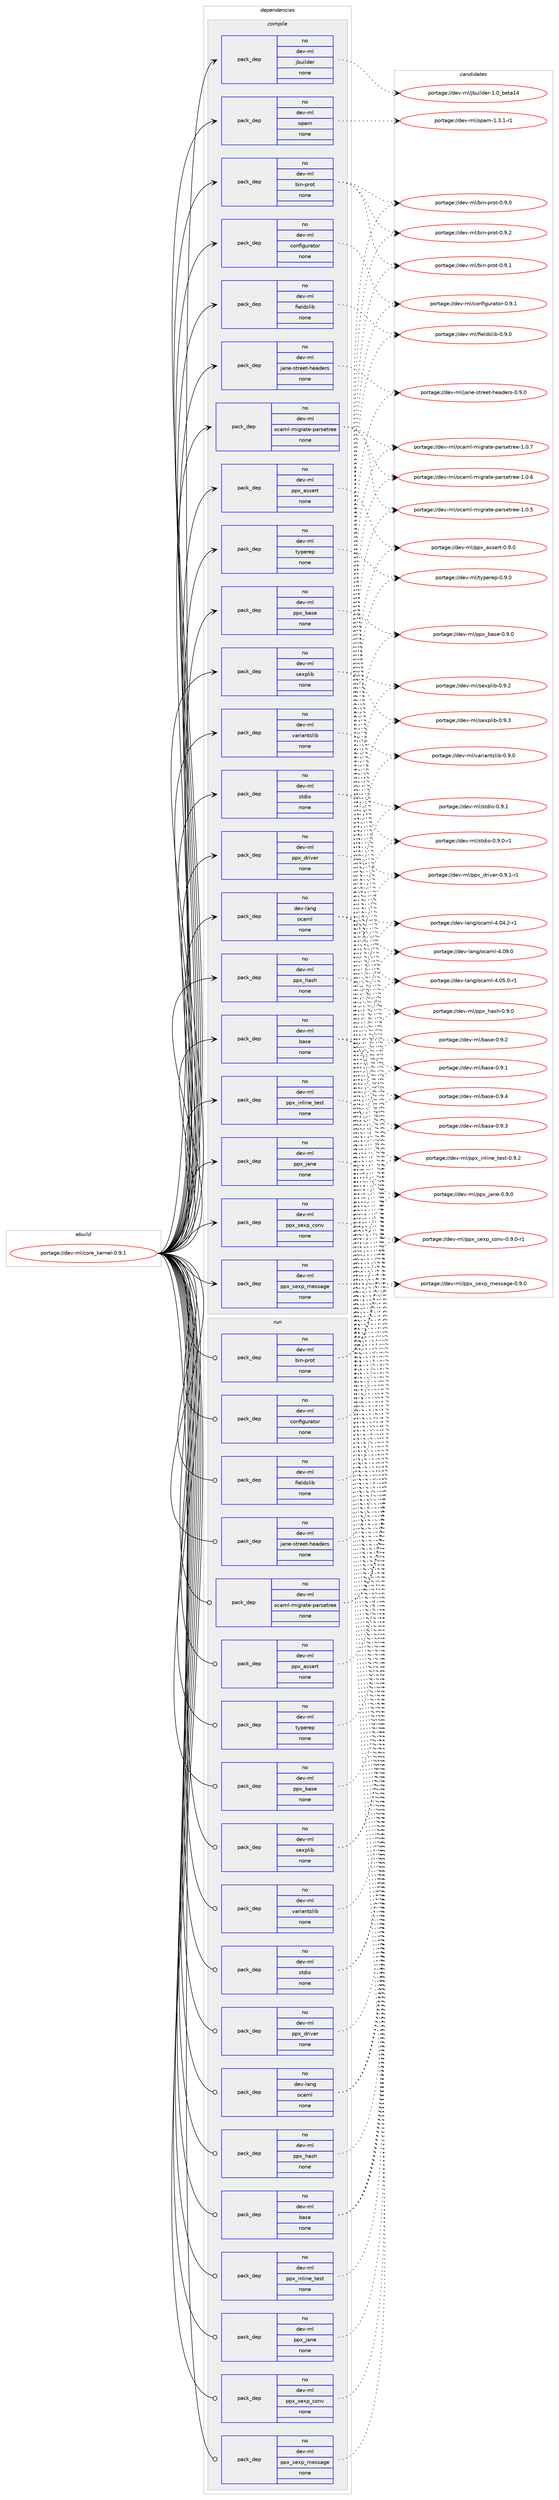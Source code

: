 digraph prolog {

# *************
# Graph options
# *************

newrank=true;
concentrate=true;
compound=true;
graph [rankdir=LR,fontname=Helvetica,fontsize=10,ranksep=1.5];#, ranksep=2.5, nodesep=0.2];
edge  [arrowhead=vee];
node  [fontname=Helvetica,fontsize=10];

# **********
# The ebuild
# **********

subgraph cluster_leftcol {
color=gray;
label=<<i>ebuild</i>>;
id [label="portage://dev-ml/core_kernel-0.9.1", color=red, width=4, href="../dev-ml/core_kernel-0.9.1.svg"];
}

# ****************
# The dependencies
# ****************

subgraph cluster_midcol {
color=gray;
label=<<i>dependencies</i>>;
subgraph cluster_compile {
fillcolor="#eeeeee";
style=filled;
label=<<i>compile</i>>;
subgraph pack376020 {
dependency504185 [label=<<TABLE BORDER="0" CELLBORDER="1" CELLSPACING="0" CELLPADDING="4" WIDTH="220"><TR><TD ROWSPAN="6" CELLPADDING="30">pack_dep</TD></TR><TR><TD WIDTH="110">no</TD></TR><TR><TD>dev-lang</TD></TR><TR><TD>ocaml</TD></TR><TR><TD>none</TD></TR><TR><TD></TD></TR></TABLE>>, shape=none, color=blue];
}
id:e -> dependency504185:w [weight=20,style="solid",arrowhead="vee"];
subgraph pack376021 {
dependency504186 [label=<<TABLE BORDER="0" CELLBORDER="1" CELLSPACING="0" CELLPADDING="4" WIDTH="220"><TR><TD ROWSPAN="6" CELLPADDING="30">pack_dep</TD></TR><TR><TD WIDTH="110">no</TD></TR><TR><TD>dev-ml</TD></TR><TR><TD>base</TD></TR><TR><TD>none</TD></TR><TR><TD></TD></TR></TABLE>>, shape=none, color=blue];
}
id:e -> dependency504186:w [weight=20,style="solid",arrowhead="vee"];
subgraph pack376022 {
dependency504187 [label=<<TABLE BORDER="0" CELLBORDER="1" CELLSPACING="0" CELLPADDING="4" WIDTH="220"><TR><TD ROWSPAN="6" CELLPADDING="30">pack_dep</TD></TR><TR><TD WIDTH="110">no</TD></TR><TR><TD>dev-ml</TD></TR><TR><TD>bin-prot</TD></TR><TR><TD>none</TD></TR><TR><TD></TD></TR></TABLE>>, shape=none, color=blue];
}
id:e -> dependency504187:w [weight=20,style="solid",arrowhead="vee"];
subgraph pack376023 {
dependency504188 [label=<<TABLE BORDER="0" CELLBORDER="1" CELLSPACING="0" CELLPADDING="4" WIDTH="220"><TR><TD ROWSPAN="6" CELLPADDING="30">pack_dep</TD></TR><TR><TD WIDTH="110">no</TD></TR><TR><TD>dev-ml</TD></TR><TR><TD>configurator</TD></TR><TR><TD>none</TD></TR><TR><TD></TD></TR></TABLE>>, shape=none, color=blue];
}
id:e -> dependency504188:w [weight=20,style="solid",arrowhead="vee"];
subgraph pack376024 {
dependency504189 [label=<<TABLE BORDER="0" CELLBORDER="1" CELLSPACING="0" CELLPADDING="4" WIDTH="220"><TR><TD ROWSPAN="6" CELLPADDING="30">pack_dep</TD></TR><TR><TD WIDTH="110">no</TD></TR><TR><TD>dev-ml</TD></TR><TR><TD>fieldslib</TD></TR><TR><TD>none</TD></TR><TR><TD></TD></TR></TABLE>>, shape=none, color=blue];
}
id:e -> dependency504189:w [weight=20,style="solid",arrowhead="vee"];
subgraph pack376025 {
dependency504190 [label=<<TABLE BORDER="0" CELLBORDER="1" CELLSPACING="0" CELLPADDING="4" WIDTH="220"><TR><TD ROWSPAN="6" CELLPADDING="30">pack_dep</TD></TR><TR><TD WIDTH="110">no</TD></TR><TR><TD>dev-ml</TD></TR><TR><TD>jane-street-headers</TD></TR><TR><TD>none</TD></TR><TR><TD></TD></TR></TABLE>>, shape=none, color=blue];
}
id:e -> dependency504190:w [weight=20,style="solid",arrowhead="vee"];
subgraph pack376026 {
dependency504191 [label=<<TABLE BORDER="0" CELLBORDER="1" CELLSPACING="0" CELLPADDING="4" WIDTH="220"><TR><TD ROWSPAN="6" CELLPADDING="30">pack_dep</TD></TR><TR><TD WIDTH="110">no</TD></TR><TR><TD>dev-ml</TD></TR><TR><TD>jbuilder</TD></TR><TR><TD>none</TD></TR><TR><TD></TD></TR></TABLE>>, shape=none, color=blue];
}
id:e -> dependency504191:w [weight=20,style="solid",arrowhead="vee"];
subgraph pack376027 {
dependency504192 [label=<<TABLE BORDER="0" CELLBORDER="1" CELLSPACING="0" CELLPADDING="4" WIDTH="220"><TR><TD ROWSPAN="6" CELLPADDING="30">pack_dep</TD></TR><TR><TD WIDTH="110">no</TD></TR><TR><TD>dev-ml</TD></TR><TR><TD>ocaml-migrate-parsetree</TD></TR><TR><TD>none</TD></TR><TR><TD></TD></TR></TABLE>>, shape=none, color=blue];
}
id:e -> dependency504192:w [weight=20,style="solid",arrowhead="vee"];
subgraph pack376028 {
dependency504193 [label=<<TABLE BORDER="0" CELLBORDER="1" CELLSPACING="0" CELLPADDING="4" WIDTH="220"><TR><TD ROWSPAN="6" CELLPADDING="30">pack_dep</TD></TR><TR><TD WIDTH="110">no</TD></TR><TR><TD>dev-ml</TD></TR><TR><TD>opam</TD></TR><TR><TD>none</TD></TR><TR><TD></TD></TR></TABLE>>, shape=none, color=blue];
}
id:e -> dependency504193:w [weight=20,style="solid",arrowhead="vee"];
subgraph pack376029 {
dependency504194 [label=<<TABLE BORDER="0" CELLBORDER="1" CELLSPACING="0" CELLPADDING="4" WIDTH="220"><TR><TD ROWSPAN="6" CELLPADDING="30">pack_dep</TD></TR><TR><TD WIDTH="110">no</TD></TR><TR><TD>dev-ml</TD></TR><TR><TD>ppx_assert</TD></TR><TR><TD>none</TD></TR><TR><TD></TD></TR></TABLE>>, shape=none, color=blue];
}
id:e -> dependency504194:w [weight=20,style="solid",arrowhead="vee"];
subgraph pack376030 {
dependency504195 [label=<<TABLE BORDER="0" CELLBORDER="1" CELLSPACING="0" CELLPADDING="4" WIDTH="220"><TR><TD ROWSPAN="6" CELLPADDING="30">pack_dep</TD></TR><TR><TD WIDTH="110">no</TD></TR><TR><TD>dev-ml</TD></TR><TR><TD>ppx_base</TD></TR><TR><TD>none</TD></TR><TR><TD></TD></TR></TABLE>>, shape=none, color=blue];
}
id:e -> dependency504195:w [weight=20,style="solid",arrowhead="vee"];
subgraph pack376031 {
dependency504196 [label=<<TABLE BORDER="0" CELLBORDER="1" CELLSPACING="0" CELLPADDING="4" WIDTH="220"><TR><TD ROWSPAN="6" CELLPADDING="30">pack_dep</TD></TR><TR><TD WIDTH="110">no</TD></TR><TR><TD>dev-ml</TD></TR><TR><TD>ppx_driver</TD></TR><TR><TD>none</TD></TR><TR><TD></TD></TR></TABLE>>, shape=none, color=blue];
}
id:e -> dependency504196:w [weight=20,style="solid",arrowhead="vee"];
subgraph pack376032 {
dependency504197 [label=<<TABLE BORDER="0" CELLBORDER="1" CELLSPACING="0" CELLPADDING="4" WIDTH="220"><TR><TD ROWSPAN="6" CELLPADDING="30">pack_dep</TD></TR><TR><TD WIDTH="110">no</TD></TR><TR><TD>dev-ml</TD></TR><TR><TD>ppx_hash</TD></TR><TR><TD>none</TD></TR><TR><TD></TD></TR></TABLE>>, shape=none, color=blue];
}
id:e -> dependency504197:w [weight=20,style="solid",arrowhead="vee"];
subgraph pack376033 {
dependency504198 [label=<<TABLE BORDER="0" CELLBORDER="1" CELLSPACING="0" CELLPADDING="4" WIDTH="220"><TR><TD ROWSPAN="6" CELLPADDING="30">pack_dep</TD></TR><TR><TD WIDTH="110">no</TD></TR><TR><TD>dev-ml</TD></TR><TR><TD>ppx_inline_test</TD></TR><TR><TD>none</TD></TR><TR><TD></TD></TR></TABLE>>, shape=none, color=blue];
}
id:e -> dependency504198:w [weight=20,style="solid",arrowhead="vee"];
subgraph pack376034 {
dependency504199 [label=<<TABLE BORDER="0" CELLBORDER="1" CELLSPACING="0" CELLPADDING="4" WIDTH="220"><TR><TD ROWSPAN="6" CELLPADDING="30">pack_dep</TD></TR><TR><TD WIDTH="110">no</TD></TR><TR><TD>dev-ml</TD></TR><TR><TD>ppx_jane</TD></TR><TR><TD>none</TD></TR><TR><TD></TD></TR></TABLE>>, shape=none, color=blue];
}
id:e -> dependency504199:w [weight=20,style="solid",arrowhead="vee"];
subgraph pack376035 {
dependency504200 [label=<<TABLE BORDER="0" CELLBORDER="1" CELLSPACING="0" CELLPADDING="4" WIDTH="220"><TR><TD ROWSPAN="6" CELLPADDING="30">pack_dep</TD></TR><TR><TD WIDTH="110">no</TD></TR><TR><TD>dev-ml</TD></TR><TR><TD>ppx_sexp_conv</TD></TR><TR><TD>none</TD></TR><TR><TD></TD></TR></TABLE>>, shape=none, color=blue];
}
id:e -> dependency504200:w [weight=20,style="solid",arrowhead="vee"];
subgraph pack376036 {
dependency504201 [label=<<TABLE BORDER="0" CELLBORDER="1" CELLSPACING="0" CELLPADDING="4" WIDTH="220"><TR><TD ROWSPAN="6" CELLPADDING="30">pack_dep</TD></TR><TR><TD WIDTH="110">no</TD></TR><TR><TD>dev-ml</TD></TR><TR><TD>ppx_sexp_message</TD></TR><TR><TD>none</TD></TR><TR><TD></TD></TR></TABLE>>, shape=none, color=blue];
}
id:e -> dependency504201:w [weight=20,style="solid",arrowhead="vee"];
subgraph pack376037 {
dependency504202 [label=<<TABLE BORDER="0" CELLBORDER="1" CELLSPACING="0" CELLPADDING="4" WIDTH="220"><TR><TD ROWSPAN="6" CELLPADDING="30">pack_dep</TD></TR><TR><TD WIDTH="110">no</TD></TR><TR><TD>dev-ml</TD></TR><TR><TD>sexplib</TD></TR><TR><TD>none</TD></TR><TR><TD></TD></TR></TABLE>>, shape=none, color=blue];
}
id:e -> dependency504202:w [weight=20,style="solid",arrowhead="vee"];
subgraph pack376038 {
dependency504203 [label=<<TABLE BORDER="0" CELLBORDER="1" CELLSPACING="0" CELLPADDING="4" WIDTH="220"><TR><TD ROWSPAN="6" CELLPADDING="30">pack_dep</TD></TR><TR><TD WIDTH="110">no</TD></TR><TR><TD>dev-ml</TD></TR><TR><TD>stdio</TD></TR><TR><TD>none</TD></TR><TR><TD></TD></TR></TABLE>>, shape=none, color=blue];
}
id:e -> dependency504203:w [weight=20,style="solid",arrowhead="vee"];
subgraph pack376039 {
dependency504204 [label=<<TABLE BORDER="0" CELLBORDER="1" CELLSPACING="0" CELLPADDING="4" WIDTH="220"><TR><TD ROWSPAN="6" CELLPADDING="30">pack_dep</TD></TR><TR><TD WIDTH="110">no</TD></TR><TR><TD>dev-ml</TD></TR><TR><TD>typerep</TD></TR><TR><TD>none</TD></TR><TR><TD></TD></TR></TABLE>>, shape=none, color=blue];
}
id:e -> dependency504204:w [weight=20,style="solid",arrowhead="vee"];
subgraph pack376040 {
dependency504205 [label=<<TABLE BORDER="0" CELLBORDER="1" CELLSPACING="0" CELLPADDING="4" WIDTH="220"><TR><TD ROWSPAN="6" CELLPADDING="30">pack_dep</TD></TR><TR><TD WIDTH="110">no</TD></TR><TR><TD>dev-ml</TD></TR><TR><TD>variantslib</TD></TR><TR><TD>none</TD></TR><TR><TD></TD></TR></TABLE>>, shape=none, color=blue];
}
id:e -> dependency504205:w [weight=20,style="solid",arrowhead="vee"];
}
subgraph cluster_compileandrun {
fillcolor="#eeeeee";
style=filled;
label=<<i>compile and run</i>>;
}
subgraph cluster_run {
fillcolor="#eeeeee";
style=filled;
label=<<i>run</i>>;
subgraph pack376041 {
dependency504206 [label=<<TABLE BORDER="0" CELLBORDER="1" CELLSPACING="0" CELLPADDING="4" WIDTH="220"><TR><TD ROWSPAN="6" CELLPADDING="30">pack_dep</TD></TR><TR><TD WIDTH="110">no</TD></TR><TR><TD>dev-lang</TD></TR><TR><TD>ocaml</TD></TR><TR><TD>none</TD></TR><TR><TD></TD></TR></TABLE>>, shape=none, color=blue];
}
id:e -> dependency504206:w [weight=20,style="solid",arrowhead="odot"];
subgraph pack376042 {
dependency504207 [label=<<TABLE BORDER="0" CELLBORDER="1" CELLSPACING="0" CELLPADDING="4" WIDTH="220"><TR><TD ROWSPAN="6" CELLPADDING="30">pack_dep</TD></TR><TR><TD WIDTH="110">no</TD></TR><TR><TD>dev-ml</TD></TR><TR><TD>base</TD></TR><TR><TD>none</TD></TR><TR><TD></TD></TR></TABLE>>, shape=none, color=blue];
}
id:e -> dependency504207:w [weight=20,style="solid",arrowhead="odot"];
subgraph pack376043 {
dependency504208 [label=<<TABLE BORDER="0" CELLBORDER="1" CELLSPACING="0" CELLPADDING="4" WIDTH="220"><TR><TD ROWSPAN="6" CELLPADDING="30">pack_dep</TD></TR><TR><TD WIDTH="110">no</TD></TR><TR><TD>dev-ml</TD></TR><TR><TD>bin-prot</TD></TR><TR><TD>none</TD></TR><TR><TD></TD></TR></TABLE>>, shape=none, color=blue];
}
id:e -> dependency504208:w [weight=20,style="solid",arrowhead="odot"];
subgraph pack376044 {
dependency504209 [label=<<TABLE BORDER="0" CELLBORDER="1" CELLSPACING="0" CELLPADDING="4" WIDTH="220"><TR><TD ROWSPAN="6" CELLPADDING="30">pack_dep</TD></TR><TR><TD WIDTH="110">no</TD></TR><TR><TD>dev-ml</TD></TR><TR><TD>configurator</TD></TR><TR><TD>none</TD></TR><TR><TD></TD></TR></TABLE>>, shape=none, color=blue];
}
id:e -> dependency504209:w [weight=20,style="solid",arrowhead="odot"];
subgraph pack376045 {
dependency504210 [label=<<TABLE BORDER="0" CELLBORDER="1" CELLSPACING="0" CELLPADDING="4" WIDTH="220"><TR><TD ROWSPAN="6" CELLPADDING="30">pack_dep</TD></TR><TR><TD WIDTH="110">no</TD></TR><TR><TD>dev-ml</TD></TR><TR><TD>fieldslib</TD></TR><TR><TD>none</TD></TR><TR><TD></TD></TR></TABLE>>, shape=none, color=blue];
}
id:e -> dependency504210:w [weight=20,style="solid",arrowhead="odot"];
subgraph pack376046 {
dependency504211 [label=<<TABLE BORDER="0" CELLBORDER="1" CELLSPACING="0" CELLPADDING="4" WIDTH="220"><TR><TD ROWSPAN="6" CELLPADDING="30">pack_dep</TD></TR><TR><TD WIDTH="110">no</TD></TR><TR><TD>dev-ml</TD></TR><TR><TD>jane-street-headers</TD></TR><TR><TD>none</TD></TR><TR><TD></TD></TR></TABLE>>, shape=none, color=blue];
}
id:e -> dependency504211:w [weight=20,style="solid",arrowhead="odot"];
subgraph pack376047 {
dependency504212 [label=<<TABLE BORDER="0" CELLBORDER="1" CELLSPACING="0" CELLPADDING="4" WIDTH="220"><TR><TD ROWSPAN="6" CELLPADDING="30">pack_dep</TD></TR><TR><TD WIDTH="110">no</TD></TR><TR><TD>dev-ml</TD></TR><TR><TD>ocaml-migrate-parsetree</TD></TR><TR><TD>none</TD></TR><TR><TD></TD></TR></TABLE>>, shape=none, color=blue];
}
id:e -> dependency504212:w [weight=20,style="solid",arrowhead="odot"];
subgraph pack376048 {
dependency504213 [label=<<TABLE BORDER="0" CELLBORDER="1" CELLSPACING="0" CELLPADDING="4" WIDTH="220"><TR><TD ROWSPAN="6" CELLPADDING="30">pack_dep</TD></TR><TR><TD WIDTH="110">no</TD></TR><TR><TD>dev-ml</TD></TR><TR><TD>ppx_assert</TD></TR><TR><TD>none</TD></TR><TR><TD></TD></TR></TABLE>>, shape=none, color=blue];
}
id:e -> dependency504213:w [weight=20,style="solid",arrowhead="odot"];
subgraph pack376049 {
dependency504214 [label=<<TABLE BORDER="0" CELLBORDER="1" CELLSPACING="0" CELLPADDING="4" WIDTH="220"><TR><TD ROWSPAN="6" CELLPADDING="30">pack_dep</TD></TR><TR><TD WIDTH="110">no</TD></TR><TR><TD>dev-ml</TD></TR><TR><TD>ppx_base</TD></TR><TR><TD>none</TD></TR><TR><TD></TD></TR></TABLE>>, shape=none, color=blue];
}
id:e -> dependency504214:w [weight=20,style="solid",arrowhead="odot"];
subgraph pack376050 {
dependency504215 [label=<<TABLE BORDER="0" CELLBORDER="1" CELLSPACING="0" CELLPADDING="4" WIDTH="220"><TR><TD ROWSPAN="6" CELLPADDING="30">pack_dep</TD></TR><TR><TD WIDTH="110">no</TD></TR><TR><TD>dev-ml</TD></TR><TR><TD>ppx_driver</TD></TR><TR><TD>none</TD></TR><TR><TD></TD></TR></TABLE>>, shape=none, color=blue];
}
id:e -> dependency504215:w [weight=20,style="solid",arrowhead="odot"];
subgraph pack376051 {
dependency504216 [label=<<TABLE BORDER="0" CELLBORDER="1" CELLSPACING="0" CELLPADDING="4" WIDTH="220"><TR><TD ROWSPAN="6" CELLPADDING="30">pack_dep</TD></TR><TR><TD WIDTH="110">no</TD></TR><TR><TD>dev-ml</TD></TR><TR><TD>ppx_hash</TD></TR><TR><TD>none</TD></TR><TR><TD></TD></TR></TABLE>>, shape=none, color=blue];
}
id:e -> dependency504216:w [weight=20,style="solid",arrowhead="odot"];
subgraph pack376052 {
dependency504217 [label=<<TABLE BORDER="0" CELLBORDER="1" CELLSPACING="0" CELLPADDING="4" WIDTH="220"><TR><TD ROWSPAN="6" CELLPADDING="30">pack_dep</TD></TR><TR><TD WIDTH="110">no</TD></TR><TR><TD>dev-ml</TD></TR><TR><TD>ppx_inline_test</TD></TR><TR><TD>none</TD></TR><TR><TD></TD></TR></TABLE>>, shape=none, color=blue];
}
id:e -> dependency504217:w [weight=20,style="solid",arrowhead="odot"];
subgraph pack376053 {
dependency504218 [label=<<TABLE BORDER="0" CELLBORDER="1" CELLSPACING="0" CELLPADDING="4" WIDTH="220"><TR><TD ROWSPAN="6" CELLPADDING="30">pack_dep</TD></TR><TR><TD WIDTH="110">no</TD></TR><TR><TD>dev-ml</TD></TR><TR><TD>ppx_jane</TD></TR><TR><TD>none</TD></TR><TR><TD></TD></TR></TABLE>>, shape=none, color=blue];
}
id:e -> dependency504218:w [weight=20,style="solid",arrowhead="odot"];
subgraph pack376054 {
dependency504219 [label=<<TABLE BORDER="0" CELLBORDER="1" CELLSPACING="0" CELLPADDING="4" WIDTH="220"><TR><TD ROWSPAN="6" CELLPADDING="30">pack_dep</TD></TR><TR><TD WIDTH="110">no</TD></TR><TR><TD>dev-ml</TD></TR><TR><TD>ppx_sexp_conv</TD></TR><TR><TD>none</TD></TR><TR><TD></TD></TR></TABLE>>, shape=none, color=blue];
}
id:e -> dependency504219:w [weight=20,style="solid",arrowhead="odot"];
subgraph pack376055 {
dependency504220 [label=<<TABLE BORDER="0" CELLBORDER="1" CELLSPACING="0" CELLPADDING="4" WIDTH="220"><TR><TD ROWSPAN="6" CELLPADDING="30">pack_dep</TD></TR><TR><TD WIDTH="110">no</TD></TR><TR><TD>dev-ml</TD></TR><TR><TD>ppx_sexp_message</TD></TR><TR><TD>none</TD></TR><TR><TD></TD></TR></TABLE>>, shape=none, color=blue];
}
id:e -> dependency504220:w [weight=20,style="solid",arrowhead="odot"];
subgraph pack376056 {
dependency504221 [label=<<TABLE BORDER="0" CELLBORDER="1" CELLSPACING="0" CELLPADDING="4" WIDTH="220"><TR><TD ROWSPAN="6" CELLPADDING="30">pack_dep</TD></TR><TR><TD WIDTH="110">no</TD></TR><TR><TD>dev-ml</TD></TR><TR><TD>sexplib</TD></TR><TR><TD>none</TD></TR><TR><TD></TD></TR></TABLE>>, shape=none, color=blue];
}
id:e -> dependency504221:w [weight=20,style="solid",arrowhead="odot"];
subgraph pack376057 {
dependency504222 [label=<<TABLE BORDER="0" CELLBORDER="1" CELLSPACING="0" CELLPADDING="4" WIDTH="220"><TR><TD ROWSPAN="6" CELLPADDING="30">pack_dep</TD></TR><TR><TD WIDTH="110">no</TD></TR><TR><TD>dev-ml</TD></TR><TR><TD>stdio</TD></TR><TR><TD>none</TD></TR><TR><TD></TD></TR></TABLE>>, shape=none, color=blue];
}
id:e -> dependency504222:w [weight=20,style="solid",arrowhead="odot"];
subgraph pack376058 {
dependency504223 [label=<<TABLE BORDER="0" CELLBORDER="1" CELLSPACING="0" CELLPADDING="4" WIDTH="220"><TR><TD ROWSPAN="6" CELLPADDING="30">pack_dep</TD></TR><TR><TD WIDTH="110">no</TD></TR><TR><TD>dev-ml</TD></TR><TR><TD>typerep</TD></TR><TR><TD>none</TD></TR><TR><TD></TD></TR></TABLE>>, shape=none, color=blue];
}
id:e -> dependency504223:w [weight=20,style="solid",arrowhead="odot"];
subgraph pack376059 {
dependency504224 [label=<<TABLE BORDER="0" CELLBORDER="1" CELLSPACING="0" CELLPADDING="4" WIDTH="220"><TR><TD ROWSPAN="6" CELLPADDING="30">pack_dep</TD></TR><TR><TD WIDTH="110">no</TD></TR><TR><TD>dev-ml</TD></TR><TR><TD>variantslib</TD></TR><TR><TD>none</TD></TR><TR><TD></TD></TR></TABLE>>, shape=none, color=blue];
}
id:e -> dependency504224:w [weight=20,style="solid",arrowhead="odot"];
}
}

# **************
# The candidates
# **************

subgraph cluster_choices {
rank=same;
color=gray;
label=<<i>candidates</i>>;

subgraph choice376020 {
color=black;
nodesep=1;
choice100101118451089711010347111999710910845524648574648 [label="portage://dev-lang/ocaml-4.09.0", color=red, width=4,href="../dev-lang/ocaml-4.09.0.svg"];
choice1001011184510897110103471119997109108455246485346484511449 [label="portage://dev-lang/ocaml-4.05.0-r1", color=red, width=4,href="../dev-lang/ocaml-4.05.0-r1.svg"];
choice1001011184510897110103471119997109108455246485246504511449 [label="portage://dev-lang/ocaml-4.04.2-r1", color=red, width=4,href="../dev-lang/ocaml-4.04.2-r1.svg"];
dependency504185:e -> choice100101118451089711010347111999710910845524648574648:w [style=dotted,weight="100"];
dependency504185:e -> choice1001011184510897110103471119997109108455246485346484511449:w [style=dotted,weight="100"];
dependency504185:e -> choice1001011184510897110103471119997109108455246485246504511449:w [style=dotted,weight="100"];
}
subgraph choice376021 {
color=black;
nodesep=1;
choice10010111845109108479897115101454846574652 [label="portage://dev-ml/base-0.9.4", color=red, width=4,href="../dev-ml/base-0.9.4.svg"];
choice10010111845109108479897115101454846574651 [label="portage://dev-ml/base-0.9.3", color=red, width=4,href="../dev-ml/base-0.9.3.svg"];
choice10010111845109108479897115101454846574650 [label="portage://dev-ml/base-0.9.2", color=red, width=4,href="../dev-ml/base-0.9.2.svg"];
choice10010111845109108479897115101454846574649 [label="portage://dev-ml/base-0.9.1", color=red, width=4,href="../dev-ml/base-0.9.1.svg"];
dependency504186:e -> choice10010111845109108479897115101454846574652:w [style=dotted,weight="100"];
dependency504186:e -> choice10010111845109108479897115101454846574651:w [style=dotted,weight="100"];
dependency504186:e -> choice10010111845109108479897115101454846574650:w [style=dotted,weight="100"];
dependency504186:e -> choice10010111845109108479897115101454846574649:w [style=dotted,weight="100"];
}
subgraph choice376022 {
color=black;
nodesep=1;
choice10010111845109108479810511045112114111116454846574650 [label="portage://dev-ml/bin-prot-0.9.2", color=red, width=4,href="../dev-ml/bin-prot-0.9.2.svg"];
choice10010111845109108479810511045112114111116454846574649 [label="portage://dev-ml/bin-prot-0.9.1", color=red, width=4,href="../dev-ml/bin-prot-0.9.1.svg"];
choice10010111845109108479810511045112114111116454846574648 [label="portage://dev-ml/bin-prot-0.9.0", color=red, width=4,href="../dev-ml/bin-prot-0.9.0.svg"];
dependency504187:e -> choice10010111845109108479810511045112114111116454846574650:w [style=dotted,weight="100"];
dependency504187:e -> choice10010111845109108479810511045112114111116454846574649:w [style=dotted,weight="100"];
dependency504187:e -> choice10010111845109108479810511045112114111116454846574648:w [style=dotted,weight="100"];
}
subgraph choice376023 {
color=black;
nodesep=1;
choice10010111845109108479911111010210510311711497116111114454846574649 [label="portage://dev-ml/configurator-0.9.1", color=red, width=4,href="../dev-ml/configurator-0.9.1.svg"];
dependency504188:e -> choice10010111845109108479911111010210510311711497116111114454846574649:w [style=dotted,weight="100"];
}
subgraph choice376024 {
color=black;
nodesep=1;
choice100101118451091084710210510110810011510810598454846574648 [label="portage://dev-ml/fieldslib-0.9.0", color=red, width=4,href="../dev-ml/fieldslib-0.9.0.svg"];
dependency504189:e -> choice100101118451091084710210510110810011510810598454846574648:w [style=dotted,weight="100"];
}
subgraph choice376025 {
color=black;
nodesep=1;
choice100101118451091084710697110101451151161141011011164510410197100101114115454846574648 [label="portage://dev-ml/jane-street-headers-0.9.0", color=red, width=4,href="../dev-ml/jane-street-headers-0.9.0.svg"];
dependency504190:e -> choice100101118451091084710697110101451151161141011011164510410197100101114115454846574648:w [style=dotted,weight="100"];
}
subgraph choice376026 {
color=black;
nodesep=1;
choice100101118451091084710698117105108100101114454946489598101116974952 [label="portage://dev-ml/jbuilder-1.0_beta14", color=red, width=4,href="../dev-ml/jbuilder-1.0_beta14.svg"];
dependency504191:e -> choice100101118451091084710698117105108100101114454946489598101116974952:w [style=dotted,weight="100"];
}
subgraph choice376027 {
color=black;
nodesep=1;
choice1001011184510910847111999710910845109105103114971161014511297114115101116114101101454946484655 [label="portage://dev-ml/ocaml-migrate-parsetree-1.0.7", color=red, width=4,href="../dev-ml/ocaml-migrate-parsetree-1.0.7.svg"];
choice1001011184510910847111999710910845109105103114971161014511297114115101116114101101454946484654 [label="portage://dev-ml/ocaml-migrate-parsetree-1.0.6", color=red, width=4,href="../dev-ml/ocaml-migrate-parsetree-1.0.6.svg"];
choice1001011184510910847111999710910845109105103114971161014511297114115101116114101101454946484653 [label="portage://dev-ml/ocaml-migrate-parsetree-1.0.5", color=red, width=4,href="../dev-ml/ocaml-migrate-parsetree-1.0.5.svg"];
dependency504192:e -> choice1001011184510910847111999710910845109105103114971161014511297114115101116114101101454946484655:w [style=dotted,weight="100"];
dependency504192:e -> choice1001011184510910847111999710910845109105103114971161014511297114115101116114101101454946484654:w [style=dotted,weight="100"];
dependency504192:e -> choice1001011184510910847111999710910845109105103114971161014511297114115101116114101101454946484653:w [style=dotted,weight="100"];
}
subgraph choice376028 {
color=black;
nodesep=1;
choice1001011184510910847111112971094549465146494511449 [label="portage://dev-ml/opam-1.3.1-r1", color=red, width=4,href="../dev-ml/opam-1.3.1-r1.svg"];
dependency504193:e -> choice1001011184510910847111112971094549465146494511449:w [style=dotted,weight="100"];
}
subgraph choice376029 {
color=black;
nodesep=1;
choice10010111845109108471121121209597115115101114116454846574648 [label="portage://dev-ml/ppx_assert-0.9.0", color=red, width=4,href="../dev-ml/ppx_assert-0.9.0.svg"];
dependency504194:e -> choice10010111845109108471121121209597115115101114116454846574648:w [style=dotted,weight="100"];
}
subgraph choice376030 {
color=black;
nodesep=1;
choice1001011184510910847112112120959897115101454846574648 [label="portage://dev-ml/ppx_base-0.9.0", color=red, width=4,href="../dev-ml/ppx_base-0.9.0.svg"];
dependency504195:e -> choice1001011184510910847112112120959897115101454846574648:w [style=dotted,weight="100"];
}
subgraph choice376031 {
color=black;
nodesep=1;
choice1001011184510910847112112120951001141051181011144548465746494511449 [label="portage://dev-ml/ppx_driver-0.9.1-r1", color=red, width=4,href="../dev-ml/ppx_driver-0.9.1-r1.svg"];
dependency504196:e -> choice1001011184510910847112112120951001141051181011144548465746494511449:w [style=dotted,weight="100"];
}
subgraph choice376032 {
color=black;
nodesep=1;
choice10010111845109108471121121209510497115104454846574648 [label="portage://dev-ml/ppx_hash-0.9.0", color=red, width=4,href="../dev-ml/ppx_hash-0.9.0.svg"];
dependency504197:e -> choice10010111845109108471121121209510497115104454846574648:w [style=dotted,weight="100"];
}
subgraph choice376033 {
color=black;
nodesep=1;
choice10010111845109108471121121209510511010810511010195116101115116454846574650 [label="portage://dev-ml/ppx_inline_test-0.9.2", color=red, width=4,href="../dev-ml/ppx_inline_test-0.9.2.svg"];
dependency504198:e -> choice10010111845109108471121121209510511010810511010195116101115116454846574650:w [style=dotted,weight="100"];
}
subgraph choice376034 {
color=black;
nodesep=1;
choice10010111845109108471121121209510697110101454846574648 [label="portage://dev-ml/ppx_jane-0.9.0", color=red, width=4,href="../dev-ml/ppx_jane-0.9.0.svg"];
dependency504199:e -> choice10010111845109108471121121209510697110101454846574648:w [style=dotted,weight="100"];
}
subgraph choice376035 {
color=black;
nodesep=1;
choice10010111845109108471121121209511510112011295991111101184548465746484511449 [label="portage://dev-ml/ppx_sexp_conv-0.9.0-r1", color=red, width=4,href="../dev-ml/ppx_sexp_conv-0.9.0-r1.svg"];
dependency504200:e -> choice10010111845109108471121121209511510112011295991111101184548465746484511449:w [style=dotted,weight="100"];
}
subgraph choice376036 {
color=black;
nodesep=1;
choice1001011184510910847112112120951151011201129510910111511597103101454846574648 [label="portage://dev-ml/ppx_sexp_message-0.9.0", color=red, width=4,href="../dev-ml/ppx_sexp_message-0.9.0.svg"];
dependency504201:e -> choice1001011184510910847112112120951151011201129510910111511597103101454846574648:w [style=dotted,weight="100"];
}
subgraph choice376037 {
color=black;
nodesep=1;
choice100101118451091084711510112011210810598454846574651 [label="portage://dev-ml/sexplib-0.9.3", color=red, width=4,href="../dev-ml/sexplib-0.9.3.svg"];
choice100101118451091084711510112011210810598454846574650 [label="portage://dev-ml/sexplib-0.9.2", color=red, width=4,href="../dev-ml/sexplib-0.9.2.svg"];
dependency504202:e -> choice100101118451091084711510112011210810598454846574651:w [style=dotted,weight="100"];
dependency504202:e -> choice100101118451091084711510112011210810598454846574650:w [style=dotted,weight="100"];
}
subgraph choice376038 {
color=black;
nodesep=1;
choice1001011184510910847115116100105111454846574649 [label="portage://dev-ml/stdio-0.9.1", color=red, width=4,href="../dev-ml/stdio-0.9.1.svg"];
choice10010111845109108471151161001051114548465746484511449 [label="portage://dev-ml/stdio-0.9.0-r1", color=red, width=4,href="../dev-ml/stdio-0.9.0-r1.svg"];
dependency504203:e -> choice1001011184510910847115116100105111454846574649:w [style=dotted,weight="100"];
dependency504203:e -> choice10010111845109108471151161001051114548465746484511449:w [style=dotted,weight="100"];
}
subgraph choice376039 {
color=black;
nodesep=1;
choice1001011184510910847116121112101114101112454846574648 [label="portage://dev-ml/typerep-0.9.0", color=red, width=4,href="../dev-ml/typerep-0.9.0.svg"];
dependency504204:e -> choice1001011184510910847116121112101114101112454846574648:w [style=dotted,weight="100"];
}
subgraph choice376040 {
color=black;
nodesep=1;
choice1001011184510910847118971141059711011611510810598454846574648 [label="portage://dev-ml/variantslib-0.9.0", color=red, width=4,href="../dev-ml/variantslib-0.9.0.svg"];
dependency504205:e -> choice1001011184510910847118971141059711011611510810598454846574648:w [style=dotted,weight="100"];
}
subgraph choice376041 {
color=black;
nodesep=1;
choice100101118451089711010347111999710910845524648574648 [label="portage://dev-lang/ocaml-4.09.0", color=red, width=4,href="../dev-lang/ocaml-4.09.0.svg"];
choice1001011184510897110103471119997109108455246485346484511449 [label="portage://dev-lang/ocaml-4.05.0-r1", color=red, width=4,href="../dev-lang/ocaml-4.05.0-r1.svg"];
choice1001011184510897110103471119997109108455246485246504511449 [label="portage://dev-lang/ocaml-4.04.2-r1", color=red, width=4,href="../dev-lang/ocaml-4.04.2-r1.svg"];
dependency504206:e -> choice100101118451089711010347111999710910845524648574648:w [style=dotted,weight="100"];
dependency504206:e -> choice1001011184510897110103471119997109108455246485346484511449:w [style=dotted,weight="100"];
dependency504206:e -> choice1001011184510897110103471119997109108455246485246504511449:w [style=dotted,weight="100"];
}
subgraph choice376042 {
color=black;
nodesep=1;
choice10010111845109108479897115101454846574652 [label="portage://dev-ml/base-0.9.4", color=red, width=4,href="../dev-ml/base-0.9.4.svg"];
choice10010111845109108479897115101454846574651 [label="portage://dev-ml/base-0.9.3", color=red, width=4,href="../dev-ml/base-0.9.3.svg"];
choice10010111845109108479897115101454846574650 [label="portage://dev-ml/base-0.9.2", color=red, width=4,href="../dev-ml/base-0.9.2.svg"];
choice10010111845109108479897115101454846574649 [label="portage://dev-ml/base-0.9.1", color=red, width=4,href="../dev-ml/base-0.9.1.svg"];
dependency504207:e -> choice10010111845109108479897115101454846574652:w [style=dotted,weight="100"];
dependency504207:e -> choice10010111845109108479897115101454846574651:w [style=dotted,weight="100"];
dependency504207:e -> choice10010111845109108479897115101454846574650:w [style=dotted,weight="100"];
dependency504207:e -> choice10010111845109108479897115101454846574649:w [style=dotted,weight="100"];
}
subgraph choice376043 {
color=black;
nodesep=1;
choice10010111845109108479810511045112114111116454846574650 [label="portage://dev-ml/bin-prot-0.9.2", color=red, width=4,href="../dev-ml/bin-prot-0.9.2.svg"];
choice10010111845109108479810511045112114111116454846574649 [label="portage://dev-ml/bin-prot-0.9.1", color=red, width=4,href="../dev-ml/bin-prot-0.9.1.svg"];
choice10010111845109108479810511045112114111116454846574648 [label="portage://dev-ml/bin-prot-0.9.0", color=red, width=4,href="../dev-ml/bin-prot-0.9.0.svg"];
dependency504208:e -> choice10010111845109108479810511045112114111116454846574650:w [style=dotted,weight="100"];
dependency504208:e -> choice10010111845109108479810511045112114111116454846574649:w [style=dotted,weight="100"];
dependency504208:e -> choice10010111845109108479810511045112114111116454846574648:w [style=dotted,weight="100"];
}
subgraph choice376044 {
color=black;
nodesep=1;
choice10010111845109108479911111010210510311711497116111114454846574649 [label="portage://dev-ml/configurator-0.9.1", color=red, width=4,href="../dev-ml/configurator-0.9.1.svg"];
dependency504209:e -> choice10010111845109108479911111010210510311711497116111114454846574649:w [style=dotted,weight="100"];
}
subgraph choice376045 {
color=black;
nodesep=1;
choice100101118451091084710210510110810011510810598454846574648 [label="portage://dev-ml/fieldslib-0.9.0", color=red, width=4,href="../dev-ml/fieldslib-0.9.0.svg"];
dependency504210:e -> choice100101118451091084710210510110810011510810598454846574648:w [style=dotted,weight="100"];
}
subgraph choice376046 {
color=black;
nodesep=1;
choice100101118451091084710697110101451151161141011011164510410197100101114115454846574648 [label="portage://dev-ml/jane-street-headers-0.9.0", color=red, width=4,href="../dev-ml/jane-street-headers-0.9.0.svg"];
dependency504211:e -> choice100101118451091084710697110101451151161141011011164510410197100101114115454846574648:w [style=dotted,weight="100"];
}
subgraph choice376047 {
color=black;
nodesep=1;
choice1001011184510910847111999710910845109105103114971161014511297114115101116114101101454946484655 [label="portage://dev-ml/ocaml-migrate-parsetree-1.0.7", color=red, width=4,href="../dev-ml/ocaml-migrate-parsetree-1.0.7.svg"];
choice1001011184510910847111999710910845109105103114971161014511297114115101116114101101454946484654 [label="portage://dev-ml/ocaml-migrate-parsetree-1.0.6", color=red, width=4,href="../dev-ml/ocaml-migrate-parsetree-1.0.6.svg"];
choice1001011184510910847111999710910845109105103114971161014511297114115101116114101101454946484653 [label="portage://dev-ml/ocaml-migrate-parsetree-1.0.5", color=red, width=4,href="../dev-ml/ocaml-migrate-parsetree-1.0.5.svg"];
dependency504212:e -> choice1001011184510910847111999710910845109105103114971161014511297114115101116114101101454946484655:w [style=dotted,weight="100"];
dependency504212:e -> choice1001011184510910847111999710910845109105103114971161014511297114115101116114101101454946484654:w [style=dotted,weight="100"];
dependency504212:e -> choice1001011184510910847111999710910845109105103114971161014511297114115101116114101101454946484653:w [style=dotted,weight="100"];
}
subgraph choice376048 {
color=black;
nodesep=1;
choice10010111845109108471121121209597115115101114116454846574648 [label="portage://dev-ml/ppx_assert-0.9.0", color=red, width=4,href="../dev-ml/ppx_assert-0.9.0.svg"];
dependency504213:e -> choice10010111845109108471121121209597115115101114116454846574648:w [style=dotted,weight="100"];
}
subgraph choice376049 {
color=black;
nodesep=1;
choice1001011184510910847112112120959897115101454846574648 [label="portage://dev-ml/ppx_base-0.9.0", color=red, width=4,href="../dev-ml/ppx_base-0.9.0.svg"];
dependency504214:e -> choice1001011184510910847112112120959897115101454846574648:w [style=dotted,weight="100"];
}
subgraph choice376050 {
color=black;
nodesep=1;
choice1001011184510910847112112120951001141051181011144548465746494511449 [label="portage://dev-ml/ppx_driver-0.9.1-r1", color=red, width=4,href="../dev-ml/ppx_driver-0.9.1-r1.svg"];
dependency504215:e -> choice1001011184510910847112112120951001141051181011144548465746494511449:w [style=dotted,weight="100"];
}
subgraph choice376051 {
color=black;
nodesep=1;
choice10010111845109108471121121209510497115104454846574648 [label="portage://dev-ml/ppx_hash-0.9.0", color=red, width=4,href="../dev-ml/ppx_hash-0.9.0.svg"];
dependency504216:e -> choice10010111845109108471121121209510497115104454846574648:w [style=dotted,weight="100"];
}
subgraph choice376052 {
color=black;
nodesep=1;
choice10010111845109108471121121209510511010810511010195116101115116454846574650 [label="portage://dev-ml/ppx_inline_test-0.9.2", color=red, width=4,href="../dev-ml/ppx_inline_test-0.9.2.svg"];
dependency504217:e -> choice10010111845109108471121121209510511010810511010195116101115116454846574650:w [style=dotted,weight="100"];
}
subgraph choice376053 {
color=black;
nodesep=1;
choice10010111845109108471121121209510697110101454846574648 [label="portage://dev-ml/ppx_jane-0.9.0", color=red, width=4,href="../dev-ml/ppx_jane-0.9.0.svg"];
dependency504218:e -> choice10010111845109108471121121209510697110101454846574648:w [style=dotted,weight="100"];
}
subgraph choice376054 {
color=black;
nodesep=1;
choice10010111845109108471121121209511510112011295991111101184548465746484511449 [label="portage://dev-ml/ppx_sexp_conv-0.9.0-r1", color=red, width=4,href="../dev-ml/ppx_sexp_conv-0.9.0-r1.svg"];
dependency504219:e -> choice10010111845109108471121121209511510112011295991111101184548465746484511449:w [style=dotted,weight="100"];
}
subgraph choice376055 {
color=black;
nodesep=1;
choice1001011184510910847112112120951151011201129510910111511597103101454846574648 [label="portage://dev-ml/ppx_sexp_message-0.9.0", color=red, width=4,href="../dev-ml/ppx_sexp_message-0.9.0.svg"];
dependency504220:e -> choice1001011184510910847112112120951151011201129510910111511597103101454846574648:w [style=dotted,weight="100"];
}
subgraph choice376056 {
color=black;
nodesep=1;
choice100101118451091084711510112011210810598454846574651 [label="portage://dev-ml/sexplib-0.9.3", color=red, width=4,href="../dev-ml/sexplib-0.9.3.svg"];
choice100101118451091084711510112011210810598454846574650 [label="portage://dev-ml/sexplib-0.9.2", color=red, width=4,href="../dev-ml/sexplib-0.9.2.svg"];
dependency504221:e -> choice100101118451091084711510112011210810598454846574651:w [style=dotted,weight="100"];
dependency504221:e -> choice100101118451091084711510112011210810598454846574650:w [style=dotted,weight="100"];
}
subgraph choice376057 {
color=black;
nodesep=1;
choice1001011184510910847115116100105111454846574649 [label="portage://dev-ml/stdio-0.9.1", color=red, width=4,href="../dev-ml/stdio-0.9.1.svg"];
choice10010111845109108471151161001051114548465746484511449 [label="portage://dev-ml/stdio-0.9.0-r1", color=red, width=4,href="../dev-ml/stdio-0.9.0-r1.svg"];
dependency504222:e -> choice1001011184510910847115116100105111454846574649:w [style=dotted,weight="100"];
dependency504222:e -> choice10010111845109108471151161001051114548465746484511449:w [style=dotted,weight="100"];
}
subgraph choice376058 {
color=black;
nodesep=1;
choice1001011184510910847116121112101114101112454846574648 [label="portage://dev-ml/typerep-0.9.0", color=red, width=4,href="../dev-ml/typerep-0.9.0.svg"];
dependency504223:e -> choice1001011184510910847116121112101114101112454846574648:w [style=dotted,weight="100"];
}
subgraph choice376059 {
color=black;
nodesep=1;
choice1001011184510910847118971141059711011611510810598454846574648 [label="portage://dev-ml/variantslib-0.9.0", color=red, width=4,href="../dev-ml/variantslib-0.9.0.svg"];
dependency504224:e -> choice1001011184510910847118971141059711011611510810598454846574648:w [style=dotted,weight="100"];
}
}

}
